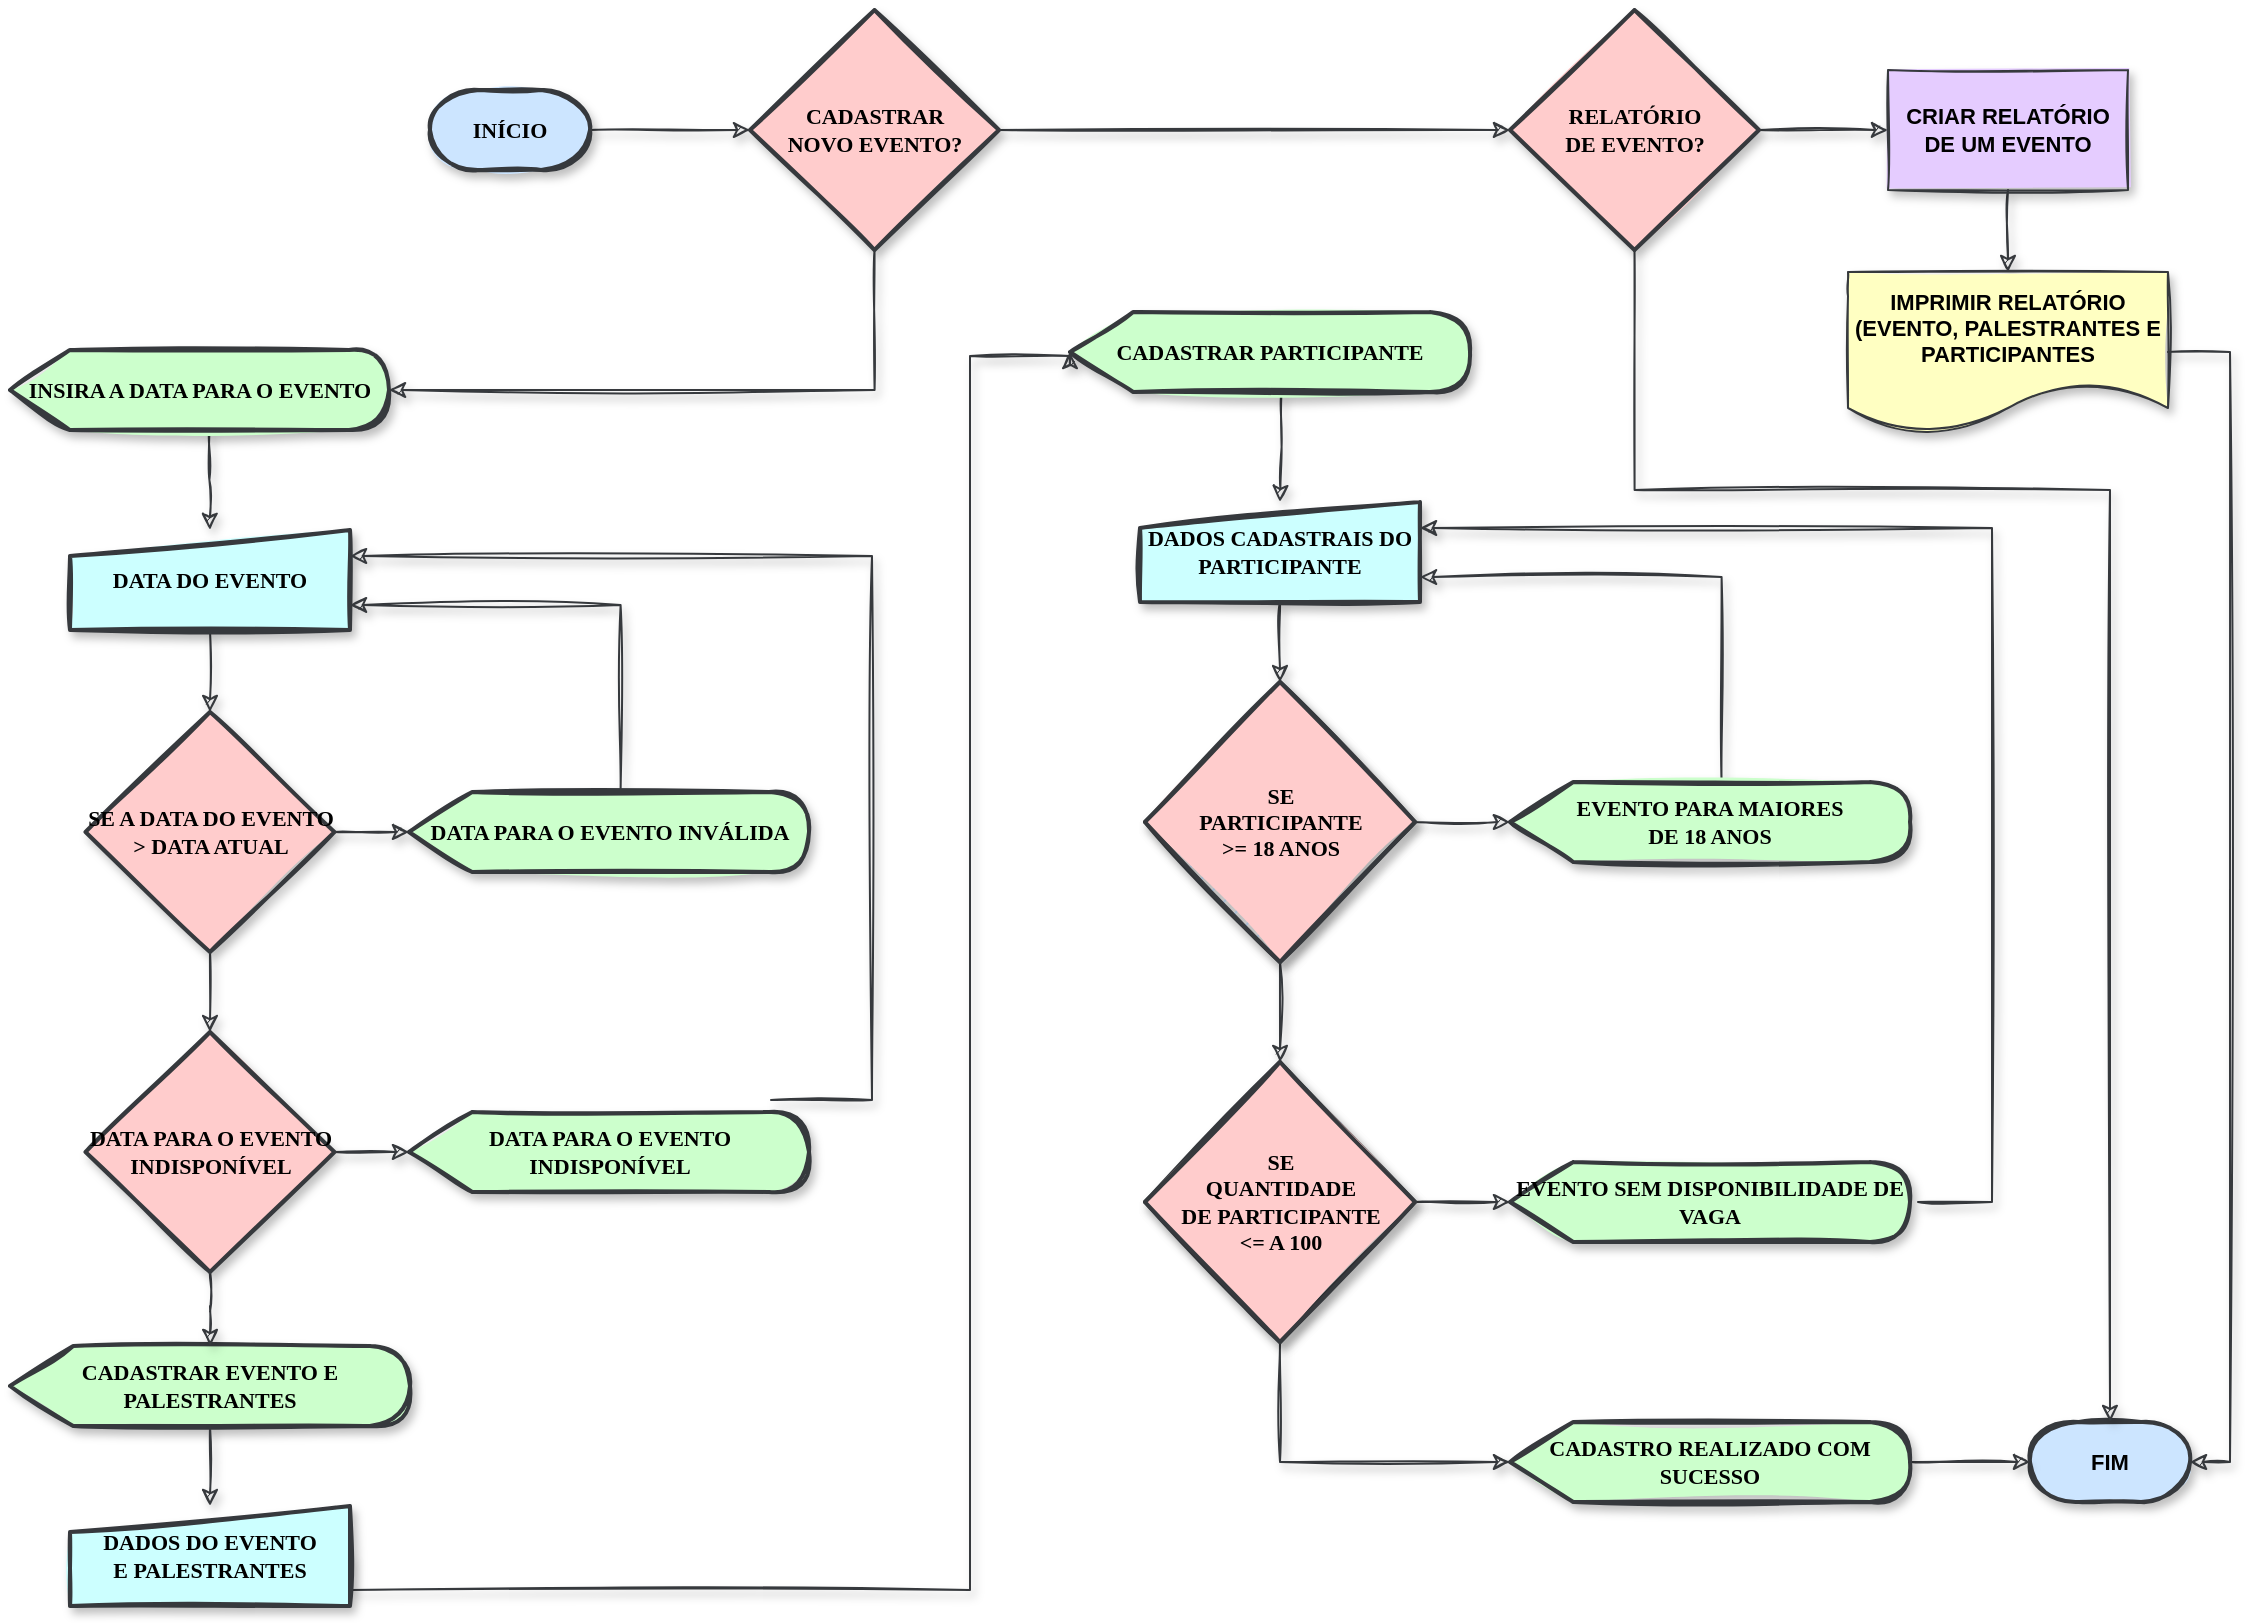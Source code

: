 <mxfile version="15.5.9" type="github">
  <diagram id="6a731a19-8d31-9384-78a2-239565b7b9f0" name="Page-1">
    <mxGraphModel dx="1314" dy="2114" grid="1" gridSize="10" guides="1" tooltips="1" connect="1" arrows="1" fold="1" page="1" pageScale="1" pageWidth="1169" pageHeight="827" background="none" math="0" shadow="0">
      <root>
        <mxCell id="0" />
        <mxCell id="1" parent="0" />
        <mxCell id="SmvexPLftnq48_TM3jq2-13" style="edgeStyle=orthogonalEdgeStyle;rounded=0;orthogonalLoop=1;jettySize=auto;html=1;exitX=0.5;exitY=1;exitDx=0;exitDy=0;entryX=0.5;entryY=0;entryDx=0;entryDy=0;sketch=1;shadow=1;fillColor=#cce5ff;strokeColor=#36393d;fontStyle=1;fontSize=11;labelBackgroundColor=none;labelBorderColor=none;" edge="1" parent="1" source="zc8Qciz_fjwcjRfFdJd3-55" target="SmvexPLftnq48_TM3jq2-12">
          <mxGeometry relative="1" as="geometry">
            <mxPoint x="130.5" y="351" as="targetPoint" />
          </mxGeometry>
        </mxCell>
        <mxCell id="zc8Qciz_fjwcjRfFdJd3-55" value="DATA DO EVENTO" style="shape=manualInput;whiteSpace=wrap;html=1;shadow=1;sketch=1;fontFamily=Comic Sans MS;strokeWidth=2;gradientDirection=north;size=13;fillColor=#CCFFFF;strokeColor=#36393d;fontStyle=1;fontSize=11;labelBackgroundColor=none;labelBorderColor=none;fillStyle=solid;" parent="1" vertex="1">
          <mxGeometry x="60" y="270" width="140" height="50" as="geometry" />
        </mxCell>
        <mxCell id="SmvexPLftnq48_TM3jq2-11" style="edgeStyle=orthogonalEdgeStyle;rounded=0;orthogonalLoop=1;jettySize=auto;html=1;exitX=0;exitY=0;exitDx=99.711;exitDy=40;exitPerimeter=0;sketch=1;shadow=1;fillColor=#cce5ff;strokeColor=#36393d;fontStyle=1;fontSize=11;labelBackgroundColor=none;labelBorderColor=none;" edge="1" parent="1" source="zc8Qciz_fjwcjRfFdJd3-56" target="zc8Qciz_fjwcjRfFdJd3-55">
          <mxGeometry relative="1" as="geometry" />
        </mxCell>
        <mxCell id="zc8Qciz_fjwcjRfFdJd3-56" value="INSIRA A DATA PARA O EVENTO" style="shape=display;whiteSpace=wrap;html=1;shadow=1;sketch=1;fontFamily=Comic Sans MS;strokeWidth=2;gradientDirection=north;size=0.158;fillColor=#CCFFCC;strokeColor=#36393d;fontStyle=1;fontSize=11;labelBackgroundColor=none;labelBorderColor=none;fillStyle=solid;" parent="1" vertex="1">
          <mxGeometry x="30" y="180" width="189.5" height="40" as="geometry" />
        </mxCell>
        <mxCell id="SmvexPLftnq48_TM3jq2-16" style="edgeStyle=orthogonalEdgeStyle;rounded=0;orthogonalLoop=1;jettySize=auto;html=1;exitX=0;exitY=0;exitDx=105.789;exitDy=0;exitPerimeter=0;entryX=1;entryY=0.75;entryDx=0;entryDy=0;sketch=1;shadow=1;fillColor=#cce5ff;strokeColor=#36393d;fontStyle=1;fontSize=11;labelBackgroundColor=none;labelBorderColor=none;" edge="1" parent="1" source="zc8Qciz_fjwcjRfFdJd3-58" target="zc8Qciz_fjwcjRfFdJd3-55">
          <mxGeometry relative="1" as="geometry" />
        </mxCell>
        <mxCell id="zc8Qciz_fjwcjRfFdJd3-58" value="DATA PARA O EVENTO INVÁLIDA" style="shape=display;whiteSpace=wrap;html=1;shadow=1;sketch=1;fontFamily=Comic Sans MS;strokeWidth=2;gradientDirection=north;size=0.158;fillColor=#CCFFCC;strokeColor=#36393d;fontStyle=1;fontSize=11;labelBackgroundColor=none;labelBorderColor=none;fillStyle=solid;" parent="1" vertex="1">
          <mxGeometry x="229.5" y="401" width="200" height="40" as="geometry" />
        </mxCell>
        <mxCell id="SmvexPLftnq48_TM3jq2-25" style="edgeStyle=orthogonalEdgeStyle;rounded=0;orthogonalLoop=1;jettySize=auto;html=1;exitX=0;exitY=0;exitDx=105.789;exitDy=40;exitPerimeter=0;sketch=1;shadow=1;fillColor=#cce5ff;strokeColor=#36393d;fontStyle=1;fontSize=11;labelBackgroundColor=none;labelBorderColor=none;" edge="1" parent="1" source="zc8Qciz_fjwcjRfFdJd3-61" target="zc8Qciz_fjwcjRfFdJd3-62">
          <mxGeometry relative="1" as="geometry" />
        </mxCell>
        <mxCell id="zc8Qciz_fjwcjRfFdJd3-61" value="CADASTRAR PARTICIPANTE" style="shape=display;whiteSpace=wrap;html=1;shadow=1;sketch=1;fontFamily=Comic Sans MS;strokeWidth=2;gradientDirection=north;size=0.158;fillColor=#CCFFCC;strokeColor=#36393d;fontStyle=1;fontSize=11;labelBackgroundColor=none;labelBorderColor=none;fillStyle=solid;" parent="1" vertex="1">
          <mxGeometry x="560" y="161" width="200" height="40" as="geometry" />
        </mxCell>
        <mxCell id="SmvexPLftnq48_TM3jq2-29" style="edgeStyle=orthogonalEdgeStyle;rounded=0;orthogonalLoop=1;jettySize=auto;html=1;exitX=0.5;exitY=1;exitDx=0;exitDy=0;entryX=0.5;entryY=0;entryDx=0;entryDy=0;sketch=1;shadow=1;fillColor=#cce5ff;strokeColor=#36393d;fontStyle=1;fontSize=11;labelBackgroundColor=none;labelBorderColor=none;" edge="1" parent="1" source="zc8Qciz_fjwcjRfFdJd3-62" target="SmvexPLftnq48_TM3jq2-2">
          <mxGeometry relative="1" as="geometry" />
        </mxCell>
        <mxCell id="zc8Qciz_fjwcjRfFdJd3-62" value="DADOS CADASTRAIS DO PARTICIPANTE" style="shape=manualInput;whiteSpace=wrap;html=1;shadow=1;sketch=1;fontFamily=Comic Sans MS;strokeWidth=2;gradientDirection=north;size=13;fillColor=#CCFFFF;strokeColor=#36393d;fontStyle=1;fontSize=11;labelBackgroundColor=none;labelBorderColor=none;fillStyle=solid;" parent="1" vertex="1">
          <mxGeometry x="595" y="256" width="140" height="50" as="geometry" />
        </mxCell>
        <mxCell id="SmvexPLftnq48_TM3jq2-31" style="edgeStyle=orthogonalEdgeStyle;rounded=0;orthogonalLoop=1;jettySize=auto;html=1;exitX=0;exitY=0;exitDx=105.789;exitDy=0;exitPerimeter=0;entryX=1;entryY=0.75;entryDx=0;entryDy=0;sketch=1;shadow=1;fillColor=#cce5ff;strokeColor=#36393d;fontStyle=1;fontSize=11;labelBackgroundColor=none;labelBorderColor=none;" edge="1" parent="1" source="zc8Qciz_fjwcjRfFdJd3-63" target="zc8Qciz_fjwcjRfFdJd3-62">
          <mxGeometry relative="1" as="geometry" />
        </mxCell>
        <mxCell id="zc8Qciz_fjwcjRfFdJd3-63" value="&lt;div style=&quot;font-size: 11px;&quot;&gt;EVENTO PARA MAIORES&lt;/div&gt;&lt;div style=&quot;font-size: 11px;&quot;&gt;DE 18 ANOS&lt;/div&gt;" style="shape=display;whiteSpace=wrap;html=1;shadow=1;sketch=1;fontFamily=Comic Sans MS;strokeWidth=2;gradientDirection=north;size=0.158;fillColor=#CCFFCC;strokeColor=#36393d;fontStyle=1;fontSize=11;labelBackgroundColor=none;labelBorderColor=none;fillStyle=solid;" parent="1" vertex="1">
          <mxGeometry x="780" y="396" width="200" height="40" as="geometry" />
        </mxCell>
        <mxCell id="zc8Qciz_fjwcjRfFdJd3-66" value="CADASTRAR EVENTO E PALESTRANTES" style="shape=display;whiteSpace=wrap;html=1;shadow=1;sketch=1;fontFamily=Comic Sans MS;strokeWidth=2;gradientDirection=north;size=0.158;fillColor=#CCFFCC;strokeColor=#36393d;fontStyle=1;fontSize=11;labelBackgroundColor=none;labelBorderColor=none;fillStyle=solid;" parent="1" vertex="1">
          <mxGeometry x="30" y="678" width="200" height="40" as="geometry" />
        </mxCell>
        <mxCell id="SmvexPLftnq48_TM3jq2-24" style="edgeStyle=orthogonalEdgeStyle;rounded=0;orthogonalLoop=1;jettySize=auto;html=1;exitX=1;exitY=0.5;exitDx=0;exitDy=0;entryX=0;entryY=0.5;entryDx=0;entryDy=0;entryPerimeter=0;sketch=1;shadow=1;fillColor=#cce5ff;strokeColor=#36393d;fontStyle=1;fontSize=11;labelBackgroundColor=none;labelBorderColor=none;" edge="1" parent="1" source="zc8Qciz_fjwcjRfFdJd3-67" target="zc8Qciz_fjwcjRfFdJd3-61">
          <mxGeometry relative="1" as="geometry">
            <Array as="points">
              <mxPoint x="200" y="800" />
              <mxPoint x="510" y="800" />
              <mxPoint x="510" y="183" />
              <mxPoint x="560" y="183" />
            </Array>
          </mxGeometry>
        </mxCell>
        <mxCell id="zc8Qciz_fjwcjRfFdJd3-67" value="&lt;div style=&quot;font-size: 11px;&quot;&gt;DADOS DO EVENTO&lt;/div&gt;&lt;div style=&quot;font-size: 11px;&quot;&gt;E PALESTRANTES&lt;/div&gt;" style="shape=manualInput;whiteSpace=wrap;html=1;shadow=1;sketch=1;fontFamily=Comic Sans MS;strokeWidth=2;gradientDirection=north;size=13;fillColor=#CCFFFF;strokeColor=#36393d;fontStyle=1;fontSize=11;labelBackgroundColor=none;labelBorderColor=none;fillStyle=solid;" parent="1" vertex="1">
          <mxGeometry x="60" y="758" width="140" height="50" as="geometry" />
        </mxCell>
        <mxCell id="SmvexPLftnq48_TM3jq2-30" style="edgeStyle=orthogonalEdgeStyle;rounded=0;orthogonalLoop=1;jettySize=auto;html=1;exitX=1;exitY=0.5;exitDx=0;exitDy=0;entryX=0;entryY=0.5;entryDx=0;entryDy=0;entryPerimeter=0;sketch=1;shadow=1;fillColor=#cce5ff;strokeColor=#36393d;fontStyle=1;fontSize=11;labelBackgroundColor=none;labelBorderColor=none;" edge="1" parent="1" source="SmvexPLftnq48_TM3jq2-2" target="zc8Qciz_fjwcjRfFdJd3-63">
          <mxGeometry relative="1" as="geometry" />
        </mxCell>
        <mxCell id="SmvexPLftnq48_TM3jq2-33" style="edgeStyle=orthogonalEdgeStyle;rounded=0;orthogonalLoop=1;jettySize=auto;html=1;exitX=0.5;exitY=1;exitDx=0;exitDy=0;entryX=0.5;entryY=0;entryDx=0;entryDy=0;sketch=1;shadow=1;fillColor=#cce5ff;strokeColor=#36393d;fontStyle=1;fontSize=11;labelBackgroundColor=none;labelBorderColor=none;" edge="1" parent="1" source="SmvexPLftnq48_TM3jq2-2" target="SmvexPLftnq48_TM3jq2-28">
          <mxGeometry relative="1" as="geometry" />
        </mxCell>
        <mxCell id="SmvexPLftnq48_TM3jq2-2" value="&lt;div style=&quot;font-size: 11px;&quot;&gt;SE&lt;/div&gt;&lt;div style=&quot;font-size: 11px;&quot;&gt;PARTICIPANTE&lt;/div&gt;&lt;div style=&quot;font-size: 11px;&quot;&gt;&amp;gt;= 18 ANOS&lt;/div&gt;" style="rhombus;whiteSpace=wrap;html=1;shadow=1;sketch=1;fontFamily=Comic Sans MS;strokeWidth=2;gradientDirection=north;fillColor=#cce5ff;strokeColor=#36393d;fontStyle=1;fontSize=11;labelBackgroundColor=none;labelBorderColor=none;" vertex="1" parent="1">
          <mxGeometry x="597.5" y="346" width="135" height="140" as="geometry" />
        </mxCell>
        <mxCell id="SmvexPLftnq48_TM3jq2-15" style="edgeStyle=orthogonalEdgeStyle;rounded=0;orthogonalLoop=1;jettySize=auto;html=1;exitX=1;exitY=0.5;exitDx=0;exitDy=0;entryX=0;entryY=0.5;entryDx=0;entryDy=0;entryPerimeter=0;sketch=1;shadow=1;fillColor=#cce5ff;strokeColor=#36393d;fontStyle=1;fontSize=11;labelBackgroundColor=none;labelBorderColor=none;" edge="1" parent="1" source="SmvexPLftnq48_TM3jq2-12" target="zc8Qciz_fjwcjRfFdJd3-58">
          <mxGeometry relative="1" as="geometry" />
        </mxCell>
        <mxCell id="SmvexPLftnq48_TM3jq2-20" style="edgeStyle=orthogonalEdgeStyle;rounded=0;orthogonalLoop=1;jettySize=auto;html=1;exitX=0.5;exitY=1;exitDx=0;exitDy=0;entryX=0.5;entryY=0;entryDx=0;entryDy=0;sketch=1;shadow=1;fillColor=#cce5ff;strokeColor=#36393d;fontStyle=1;fontSize=11;labelBackgroundColor=none;labelBorderColor=none;" edge="1" parent="1" source="SmvexPLftnq48_TM3jq2-12" target="SmvexPLftnq48_TM3jq2-17">
          <mxGeometry relative="1" as="geometry" />
        </mxCell>
        <mxCell id="SmvexPLftnq48_TM3jq2-12" value="SE A DATA DO EVENTO &amp;gt; DATA ATUAL" style="rhombus;whiteSpace=wrap;html=1;shadow=1;sketch=1;fontFamily=Comic Sans MS;strokeWidth=2;gradientDirection=north;fillColor=#FFCCCC;strokeColor=#36393d;fontStyle=1;fontSize=11;labelBackgroundColor=none;labelBorderColor=none;fillStyle=solid;" vertex="1" parent="1">
          <mxGeometry x="67.75" y="361" width="124.5" height="120" as="geometry" />
        </mxCell>
        <mxCell id="SmvexPLftnq48_TM3jq2-19" style="edgeStyle=orthogonalEdgeStyle;rounded=0;orthogonalLoop=1;jettySize=auto;html=1;exitX=1;exitY=0.5;exitDx=0;exitDy=0;exitPerimeter=0;entryX=1;entryY=0.25;entryDx=0;entryDy=0;sketch=1;shadow=1;fillColor=#cce5ff;strokeColor=#36393d;fontStyle=1;fontSize=11;labelBackgroundColor=none;labelBorderColor=none;" edge="1" parent="1" target="zc8Qciz_fjwcjRfFdJd3-55">
          <mxGeometry relative="1" as="geometry">
            <mxPoint x="410.5" y="555" as="sourcePoint" />
            <mxPoint x="180" y="250" as="targetPoint" />
            <Array as="points">
              <mxPoint x="461" y="555" />
              <mxPoint x="461" y="283" />
              <mxPoint x="200" y="283" />
            </Array>
          </mxGeometry>
        </mxCell>
        <mxCell id="SmvexPLftnq48_TM3jq2-14" value="DATA PARA O EVENTO INDISPONÍVEL" style="shape=display;whiteSpace=wrap;html=1;shadow=1;sketch=1;fontFamily=Comic Sans MS;strokeWidth=2;gradientDirection=north;size=0.158;fillColor=#CCFFCC;strokeColor=#36393d;fontStyle=1;fontSize=11;labelBackgroundColor=none;labelBorderColor=none;fillStyle=solid;" vertex="1" parent="1">
          <mxGeometry x="229.5" y="561" width="200" height="40" as="geometry" />
        </mxCell>
        <mxCell id="SmvexPLftnq48_TM3jq2-18" style="edgeStyle=orthogonalEdgeStyle;rounded=0;orthogonalLoop=1;jettySize=auto;html=1;exitX=1;exitY=0.5;exitDx=0;exitDy=0;entryX=0;entryY=0.5;entryDx=0;entryDy=0;entryPerimeter=0;sketch=1;shadow=1;fillColor=#cce5ff;strokeColor=#36393d;fontStyle=1;fontSize=11;labelBackgroundColor=none;labelBorderColor=none;" edge="1" parent="1" source="SmvexPLftnq48_TM3jq2-17" target="SmvexPLftnq48_TM3jq2-14">
          <mxGeometry relative="1" as="geometry" />
        </mxCell>
        <mxCell id="SmvexPLftnq48_TM3jq2-21" style="edgeStyle=orthogonalEdgeStyle;rounded=0;orthogonalLoop=1;jettySize=auto;html=1;exitX=0.5;exitY=1;exitDx=0;exitDy=0;sketch=1;shadow=1;fillColor=#cce5ff;strokeColor=#36393d;fontStyle=1;fontSize=11;labelBackgroundColor=none;labelBorderColor=none;" edge="1" parent="1" source="SmvexPLftnq48_TM3jq2-17" target="zc8Qciz_fjwcjRfFdJd3-66">
          <mxGeometry relative="1" as="geometry" />
        </mxCell>
        <mxCell id="SmvexPLftnq48_TM3jq2-17" value="DATA PARA O EVENTO INDISPONÍVEL" style="rhombus;whiteSpace=wrap;html=1;shadow=1;sketch=1;fontFamily=Comic Sans MS;strokeWidth=2;gradientDirection=north;fillColor=#FFCCCC;strokeColor=#36393d;fontStyle=1;fontSize=11;labelBackgroundColor=none;labelBorderColor=none;fillStyle=solid;" vertex="1" parent="1">
          <mxGeometry x="67.75" y="521" width="124.5" height="120" as="geometry" />
        </mxCell>
        <mxCell id="SmvexPLftnq48_TM3jq2-23" value="" style="endArrow=classic;html=1;rounded=0;entryX=0.5;entryY=0;entryDx=0;entryDy=0;sketch=1;shadow=1;fillColor=#cce5ff;strokeColor=#36393d;fontStyle=1;fontSize=11;labelBackgroundColor=none;labelBorderColor=none;" edge="1" parent="1" source="zc8Qciz_fjwcjRfFdJd3-66" target="zc8Qciz_fjwcjRfFdJd3-67">
          <mxGeometry width="50" height="50" relative="1" as="geometry">
            <mxPoint x="129.5" y="738" as="sourcePoint" />
            <mxPoint x="169.5" y="728" as="targetPoint" />
          </mxGeometry>
        </mxCell>
        <mxCell id="SmvexPLftnq48_TM3jq2-35" style="edgeStyle=orthogonalEdgeStyle;rounded=0;orthogonalLoop=1;jettySize=auto;html=1;exitX=1;exitY=0.5;exitDx=0;exitDy=0;entryX=0;entryY=0.5;entryDx=0;entryDy=0;entryPerimeter=0;sketch=1;shadow=1;fillColor=#cce5ff;strokeColor=#36393d;fontStyle=1;fontSize=11;labelBackgroundColor=none;labelBorderColor=none;" edge="1" parent="1" source="SmvexPLftnq48_TM3jq2-28" target="SmvexPLftnq48_TM3jq2-34">
          <mxGeometry relative="1" as="geometry" />
        </mxCell>
        <mxCell id="SmvexPLftnq48_TM3jq2-41" style="edgeStyle=orthogonalEdgeStyle;rounded=0;orthogonalLoop=1;jettySize=auto;html=1;exitX=0.5;exitY=1;exitDx=0;exitDy=0;entryX=0;entryY=0.5;entryDx=0;entryDy=0;entryPerimeter=0;sketch=1;shadow=1;fillColor=#cce5ff;strokeColor=#36393d;fontStyle=1;fontSize=11;labelBackgroundColor=none;labelBorderColor=none;" edge="1" parent="1" source="SmvexPLftnq48_TM3jq2-28" target="SmvexPLftnq48_TM3jq2-40">
          <mxGeometry relative="1" as="geometry" />
        </mxCell>
        <mxCell id="SmvexPLftnq48_TM3jq2-28" value="&lt;div style=&quot;font-size: 11px;&quot;&gt;SE&lt;/div&gt;&lt;div style=&quot;font-size: 11px;&quot;&gt;QUANTIDADE&lt;/div&gt;&lt;div style=&quot;font-size: 11px;&quot;&gt;DE PARTICIPANTE&lt;/div&gt;&lt;div style=&quot;font-size: 11px;&quot;&gt;&amp;lt;= A 100&lt;/div&gt;" style="rhombus;whiteSpace=wrap;html=1;shadow=1;sketch=1;fontFamily=Comic Sans MS;strokeWidth=2;gradientDirection=north;fillColor=#cce5ff;strokeColor=#36393d;fontStyle=1;fontSize=11;labelBackgroundColor=none;labelBorderColor=none;" vertex="1" parent="1">
          <mxGeometry x="597.5" y="536" width="135" height="140" as="geometry" />
        </mxCell>
        <mxCell id="SmvexPLftnq48_TM3jq2-36" style="edgeStyle=orthogonalEdgeStyle;rounded=0;orthogonalLoop=1;jettySize=auto;html=1;exitX=1;exitY=0.5;exitDx=0;exitDy=0;exitPerimeter=0;entryX=1;entryY=0.25;entryDx=0;entryDy=0;sketch=1;shadow=1;fillColor=#cce5ff;strokeColor=#36393d;fontStyle=1;fontSize=11;labelBackgroundColor=none;labelBorderColor=none;" edge="1" parent="1" target="zc8Qciz_fjwcjRfFdJd3-62">
          <mxGeometry relative="1" as="geometry">
            <mxPoint x="984" y="606" as="sourcePoint" />
            <mxPoint x="739" y="281" as="targetPoint" />
            <Array as="points">
              <mxPoint x="1021" y="606" />
              <mxPoint x="1021" y="269" />
              <mxPoint x="735" y="269" />
            </Array>
          </mxGeometry>
        </mxCell>
        <mxCell id="SmvexPLftnq48_TM3jq2-34" value="&lt;div style=&quot;font-size: 11px;&quot;&gt;EVENTO SEM DISPONIBILIDADE DE VAGA&lt;br style=&quot;font-size: 11px;&quot;&gt;&lt;/div&gt;" style="shape=display;whiteSpace=wrap;html=1;shadow=1;sketch=1;fontFamily=Comic Sans MS;strokeWidth=2;gradientDirection=north;size=0.158;fillColor=#CCFFCC;strokeColor=#36393d;fontStyle=1;fontSize=11;labelBackgroundColor=none;labelBorderColor=none;fillStyle=solid;" vertex="1" parent="1">
          <mxGeometry x="780" y="586" width="200" height="40" as="geometry" />
        </mxCell>
        <mxCell id="SmvexPLftnq48_TM3jq2-39" value="FIM" style="shape=mxgraph.flowchart.terminator;strokeWidth=2;gradientDirection=north;fontStyle=1;html=1;shadow=1;sketch=1;fillColor=#cce5ff;strokeColor=#36393d;fontSize=11;labelBackgroundColor=none;labelBorderColor=none;whiteSpace=wrap;fillStyle=solid;" vertex="1" parent="1">
          <mxGeometry x="1040" y="716" width="80" height="40" as="geometry" />
        </mxCell>
        <mxCell id="SmvexPLftnq48_TM3jq2-42" style="edgeStyle=orthogonalEdgeStyle;rounded=0;orthogonalLoop=1;jettySize=auto;html=1;exitX=1;exitY=0.5;exitDx=0;exitDy=0;exitPerimeter=0;entryX=0;entryY=0.5;entryDx=0;entryDy=0;entryPerimeter=0;sketch=1;shadow=1;fillColor=#cce5ff;strokeColor=#36393d;fontStyle=1;fontSize=11;labelBackgroundColor=none;labelBorderColor=none;" edge="1" parent="1" source="SmvexPLftnq48_TM3jq2-40" target="SmvexPLftnq48_TM3jq2-39">
          <mxGeometry relative="1" as="geometry" />
        </mxCell>
        <mxCell id="SmvexPLftnq48_TM3jq2-40" value="CADASTRO REALIZADO COM SUCESSO" style="shape=display;whiteSpace=wrap;html=1;shadow=1;sketch=1;fontFamily=Comic Sans MS;strokeWidth=2;gradientDirection=north;size=0.158;fillColor=#CCFFCC;strokeColor=#36393d;fontStyle=1;fontSize=11;labelBackgroundColor=none;labelBorderColor=none;fillStyle=solid;" vertex="1" parent="1">
          <mxGeometry x="780" y="716" width="200" height="40" as="geometry" />
        </mxCell>
        <mxCell id="SmvexPLftnq48_TM3jq2-49" style="edgeStyle=orthogonalEdgeStyle;rounded=0;orthogonalLoop=1;jettySize=auto;html=1;exitX=1;exitY=0.5;exitDx=0;exitDy=0;exitPerimeter=0;entryX=0;entryY=0.5;entryDx=0;entryDy=0;sketch=1;shadow=1;fillColor=#cce5ff;strokeColor=#36393d;fontStyle=1;fontSize=11;labelBackgroundColor=none;labelBorderColor=none;" edge="1" parent="1" source="SmvexPLftnq48_TM3jq2-47" target="SmvexPLftnq48_TM3jq2-48">
          <mxGeometry relative="1" as="geometry" />
        </mxCell>
        <mxCell id="SmvexPLftnq48_TM3jq2-47" value="&lt;font style=&quot;font-size: 11px;&quot; face=&quot;Comic Sans MS&quot;&gt;INÍCIO&lt;/font&gt;" style="shape=mxgraph.flowchart.terminator;strokeWidth=2;gradientDirection=north;fontStyle=1;html=1;shadow=1;sketch=1;fillColor=#cce5ff;strokeColor=#36393d;fontSize=11;labelBackgroundColor=none;labelBorderColor=none;whiteSpace=wrap;fillStyle=solid;" vertex="1" parent="1">
          <mxGeometry x="240" y="50" width="80" height="40" as="geometry" />
        </mxCell>
        <mxCell id="SmvexPLftnq48_TM3jq2-50" style="edgeStyle=orthogonalEdgeStyle;rounded=0;orthogonalLoop=1;jettySize=auto;html=1;exitX=0.5;exitY=1;exitDx=0;exitDy=0;entryX=1;entryY=0.5;entryDx=0;entryDy=0;entryPerimeter=0;sketch=1;shadow=1;fillColor=#cce5ff;strokeColor=#36393d;fontStyle=1;fontSize=11;labelBackgroundColor=none;labelBorderColor=none;" edge="1" parent="1" source="SmvexPLftnq48_TM3jq2-48" target="zc8Qciz_fjwcjRfFdJd3-56">
          <mxGeometry relative="1" as="geometry" />
        </mxCell>
        <mxCell id="SmvexPLftnq48_TM3jq2-52" style="edgeStyle=orthogonalEdgeStyle;rounded=0;orthogonalLoop=1;jettySize=auto;html=1;exitX=1;exitY=0.5;exitDx=0;exitDy=0;entryX=0;entryY=0.5;entryDx=0;entryDy=0;sketch=1;shadow=1;fillColor=#cce5ff;strokeColor=#36393d;fontStyle=1;fontSize=11;labelBackgroundColor=none;labelBorderColor=none;" edge="1" parent="1" source="SmvexPLftnq48_TM3jq2-48" target="SmvexPLftnq48_TM3jq2-51">
          <mxGeometry relative="1" as="geometry" />
        </mxCell>
        <mxCell id="SmvexPLftnq48_TM3jq2-48" value="&lt;div style=&quot;font-size: 11px;&quot;&gt;CADASTRAR&lt;/div&gt;&lt;div style=&quot;font-size: 11px;&quot;&gt;NOVO EVENTO?&lt;/div&gt;" style="rhombus;whiteSpace=wrap;html=1;shadow=1;sketch=1;fontFamily=Comic Sans MS;strokeWidth=2;gradientDirection=north;fillColor=#FFCCCC;strokeColor=#36393d;fontStyle=1;fontSize=11;labelBackgroundColor=none;labelBorderColor=none;fillStyle=solid;" vertex="1" parent="1">
          <mxGeometry x="400" y="10" width="124.5" height="120" as="geometry" />
        </mxCell>
        <mxCell id="SmvexPLftnq48_TM3jq2-54" style="edgeStyle=orthogonalEdgeStyle;rounded=0;orthogonalLoop=1;jettySize=auto;html=1;exitX=1;exitY=0.5;exitDx=0;exitDy=0;entryX=0;entryY=0.5;entryDx=0;entryDy=0;sketch=1;shadow=1;fillColor=#cce5ff;strokeColor=#36393d;fontStyle=1;fontSize=11;labelBackgroundColor=none;labelBorderColor=none;" edge="1" parent="1" source="SmvexPLftnq48_TM3jq2-51" target="SmvexPLftnq48_TM3jq2-53">
          <mxGeometry relative="1" as="geometry" />
        </mxCell>
        <mxCell id="SmvexPLftnq48_TM3jq2-55" style="edgeStyle=orthogonalEdgeStyle;rounded=0;orthogonalLoop=1;jettySize=auto;html=1;exitX=0.5;exitY=1;exitDx=0;exitDy=0;entryX=0.5;entryY=0;entryDx=0;entryDy=0;entryPerimeter=0;sketch=1;shadow=1;fillColor=#cce5ff;strokeColor=#36393d;fontStyle=1;fontSize=11;labelBackgroundColor=none;labelBorderColor=none;" edge="1" parent="1" source="SmvexPLftnq48_TM3jq2-51" target="SmvexPLftnq48_TM3jq2-39">
          <mxGeometry relative="1" as="geometry">
            <Array as="points">
              <mxPoint x="842" y="250" />
              <mxPoint x="1080" y="250" />
            </Array>
          </mxGeometry>
        </mxCell>
        <mxCell id="SmvexPLftnq48_TM3jq2-51" value="&lt;div style=&quot;font-size: 11px;&quot;&gt;RELATÓRIO&lt;/div&gt;&lt;div style=&quot;font-size: 11px;&quot;&gt;DE EVENTO?&lt;br style=&quot;font-size: 11px;&quot;&gt;&lt;/div&gt;" style="rhombus;whiteSpace=wrap;html=1;shadow=1;sketch=1;fontFamily=Comic Sans MS;strokeWidth=2;gradientDirection=north;fillColor=#FFCCCC;strokeColor=#36393d;fontStyle=1;fontSize=11;labelBackgroundColor=none;labelBorderColor=none;fillStyle=solid;" vertex="1" parent="1">
          <mxGeometry x="780" y="10" width="124.5" height="120" as="geometry" />
        </mxCell>
        <mxCell id="SmvexPLftnq48_TM3jq2-57" style="edgeStyle=orthogonalEdgeStyle;rounded=0;orthogonalLoop=1;jettySize=auto;html=1;exitX=0.5;exitY=1;exitDx=0;exitDy=0;entryX=0.5;entryY=0;entryDx=0;entryDy=0;sketch=1;shadow=1;fillColor=#cce5ff;strokeColor=#36393d;fontStyle=1;fontSize=11;labelBackgroundColor=none;labelBorderColor=none;" edge="1" parent="1" source="SmvexPLftnq48_TM3jq2-53" target="SmvexPLftnq48_TM3jq2-56">
          <mxGeometry relative="1" as="geometry" />
        </mxCell>
        <mxCell id="SmvexPLftnq48_TM3jq2-53" value="CRIAR RELATÓRIO DE UM EVENTO" style="rounded=0;whiteSpace=wrap;html=1;shadow=1;glass=0;sketch=1;fillColor=#E5CCFF;strokeColor=#36393d;fontStyle=1;fontSize=11;labelBackgroundColor=none;labelBorderColor=none;fillStyle=solid;" vertex="1" parent="1">
          <mxGeometry x="969" y="40" width="120" height="60" as="geometry" />
        </mxCell>
        <mxCell id="SmvexPLftnq48_TM3jq2-58" style="edgeStyle=orthogonalEdgeStyle;rounded=0;orthogonalLoop=1;jettySize=auto;html=1;exitX=1;exitY=0.5;exitDx=0;exitDy=0;entryX=1;entryY=0.5;entryDx=0;entryDy=0;entryPerimeter=0;sketch=1;shadow=1;fillColor=#cce5ff;strokeColor=#36393d;fontStyle=1;fontSize=11;labelBackgroundColor=none;labelBorderColor=none;" edge="1" parent="1" source="SmvexPLftnq48_TM3jq2-56" target="SmvexPLftnq48_TM3jq2-39">
          <mxGeometry relative="1" as="geometry" />
        </mxCell>
        <mxCell id="SmvexPLftnq48_TM3jq2-56" value="IMPRIMIR RELATÓRIO (EVENTO, PALESTRANTES E PARTICIPANTES" style="shape=document;whiteSpace=wrap;html=1;boundedLbl=1;rounded=0;shadow=1;glass=0;sketch=1;fillColor=#FFFFC2;strokeColor=#36393d;fontStyle=1;fontSize=11;labelBackgroundColor=none;labelBorderColor=none;fillStyle=solid;" vertex="1" parent="1">
          <mxGeometry x="949" y="141" width="160" height="80" as="geometry" />
        </mxCell>
        <mxCell id="SmvexPLftnq48_TM3jq2-59" value="&lt;div style=&quot;font-size: 11px;&quot;&gt;SE&lt;/div&gt;&lt;div style=&quot;font-size: 11px;&quot;&gt;PARTICIPANTE&lt;/div&gt;&lt;div style=&quot;font-size: 11px;&quot;&gt;&amp;gt;= 18 ANOS&lt;/div&gt;" style="rhombus;whiteSpace=wrap;html=1;shadow=1;sketch=1;fontFamily=Comic Sans MS;strokeWidth=2;gradientDirection=north;fillColor=#FFCCCC;strokeColor=#36393d;fontStyle=1;fontSize=11;labelBackgroundColor=none;labelBorderColor=none;fillStyle=solid;" vertex="1" parent="1">
          <mxGeometry x="597.5" y="346" width="135" height="140" as="geometry" />
        </mxCell>
        <mxCell id="SmvexPLftnq48_TM3jq2-60" value="&lt;div style=&quot;font-size: 11px;&quot;&gt;SE&lt;/div&gt;&lt;div style=&quot;font-size: 11px;&quot;&gt;QUANTIDADE&lt;/div&gt;&lt;div style=&quot;font-size: 11px;&quot;&gt;DE PARTICIPANTE&lt;/div&gt;&lt;div style=&quot;font-size: 11px;&quot;&gt;&amp;lt;= A 100&lt;/div&gt;" style="rhombus;whiteSpace=wrap;html=1;shadow=1;sketch=1;fontFamily=Comic Sans MS;strokeWidth=2;gradientDirection=north;fillColor=#FFCCCC;strokeColor=#36393d;fontStyle=1;fontSize=11;labelBackgroundColor=none;labelBorderColor=none;fillStyle=solid;" vertex="1" parent="1">
          <mxGeometry x="597.5" y="536" width="135" height="140" as="geometry" />
        </mxCell>
      </root>
    </mxGraphModel>
  </diagram>
</mxfile>
